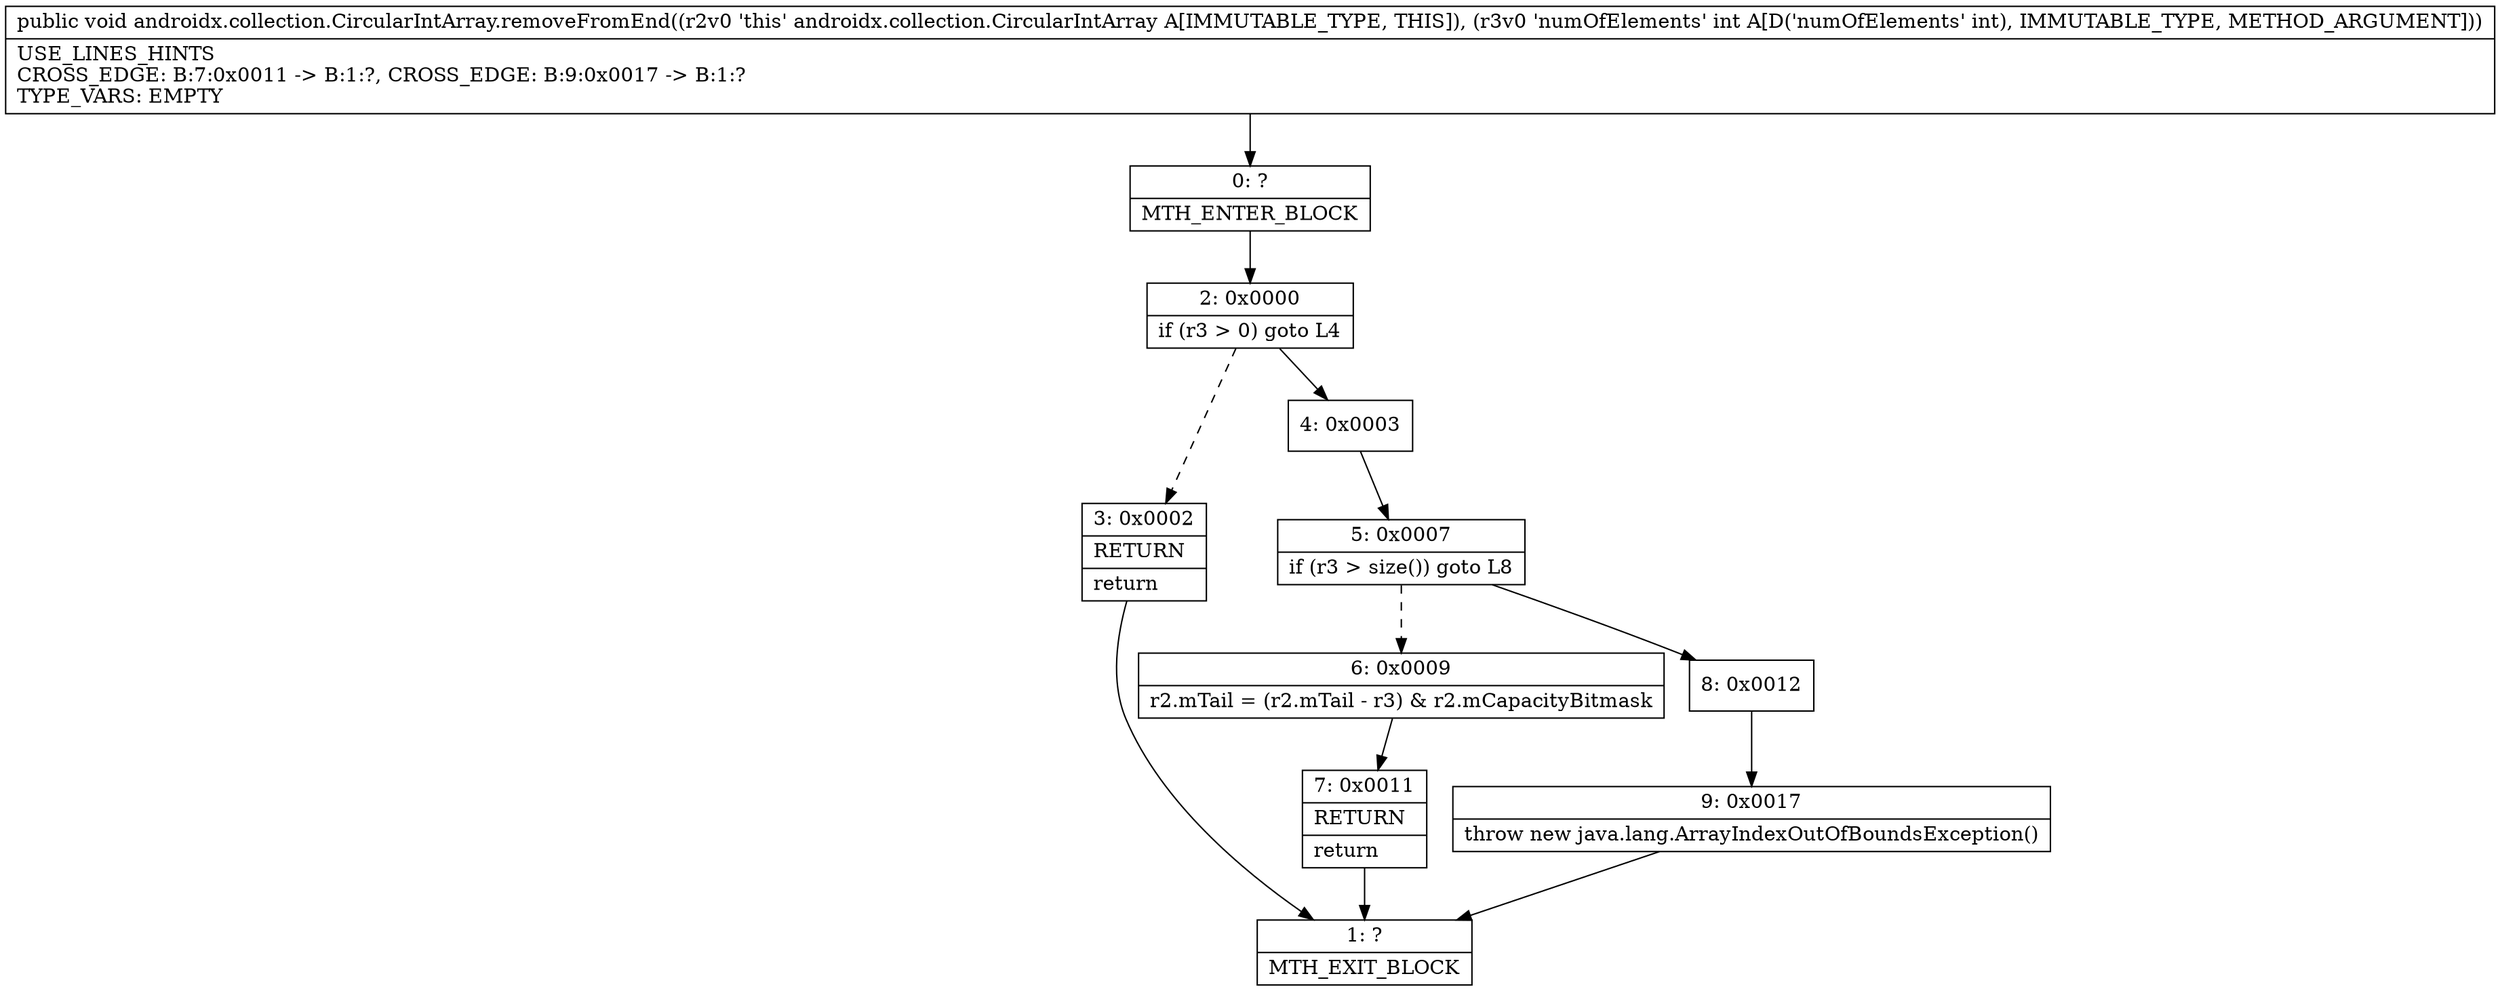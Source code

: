 digraph "CFG forandroidx.collection.CircularIntArray.removeFromEnd(I)V" {
Node_0 [shape=record,label="{0\:\ ?|MTH_ENTER_BLOCK\l}"];
Node_2 [shape=record,label="{2\:\ 0x0000|if (r3 \> 0) goto L4\l}"];
Node_3 [shape=record,label="{3\:\ 0x0002|RETURN\l|return\l}"];
Node_1 [shape=record,label="{1\:\ ?|MTH_EXIT_BLOCK\l}"];
Node_4 [shape=record,label="{4\:\ 0x0003}"];
Node_5 [shape=record,label="{5\:\ 0x0007|if (r3 \> size()) goto L8\l}"];
Node_6 [shape=record,label="{6\:\ 0x0009|r2.mTail = (r2.mTail \- r3) & r2.mCapacityBitmask\l}"];
Node_7 [shape=record,label="{7\:\ 0x0011|RETURN\l|return\l}"];
Node_8 [shape=record,label="{8\:\ 0x0012}"];
Node_9 [shape=record,label="{9\:\ 0x0017|throw new java.lang.ArrayIndexOutOfBoundsException()\l}"];
MethodNode[shape=record,label="{public void androidx.collection.CircularIntArray.removeFromEnd((r2v0 'this' androidx.collection.CircularIntArray A[IMMUTABLE_TYPE, THIS]), (r3v0 'numOfElements' int A[D('numOfElements' int), IMMUTABLE_TYPE, METHOD_ARGUMENT]))  | USE_LINES_HINTS\lCROSS_EDGE: B:7:0x0011 \-\> B:1:?, CROSS_EDGE: B:9:0x0017 \-\> B:1:?\lTYPE_VARS: EMPTY\l}"];
MethodNode -> Node_0;Node_0 -> Node_2;
Node_2 -> Node_3[style=dashed];
Node_2 -> Node_4;
Node_3 -> Node_1;
Node_4 -> Node_5;
Node_5 -> Node_6[style=dashed];
Node_5 -> Node_8;
Node_6 -> Node_7;
Node_7 -> Node_1;
Node_8 -> Node_9;
Node_9 -> Node_1;
}


